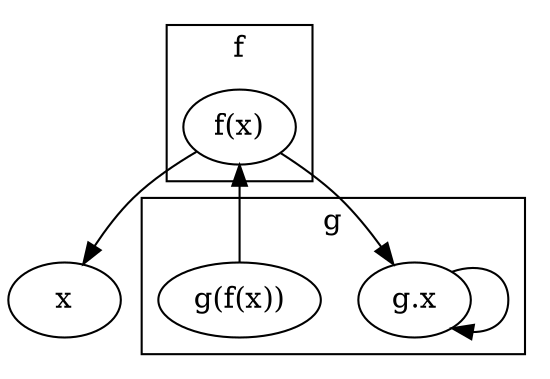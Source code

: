 
digraph G {
  x
  subgraph cluster0 {
    label="f";
    "f(x)"
  }
  subgraph cluster1 {
    label="g";
    "g.x"
    "g(f(x))"
  }
  "g.x" -> "g.x"
  "g(f(x))" -> "f(x)" -> "g.x"
  "f(x)" -> x
}

